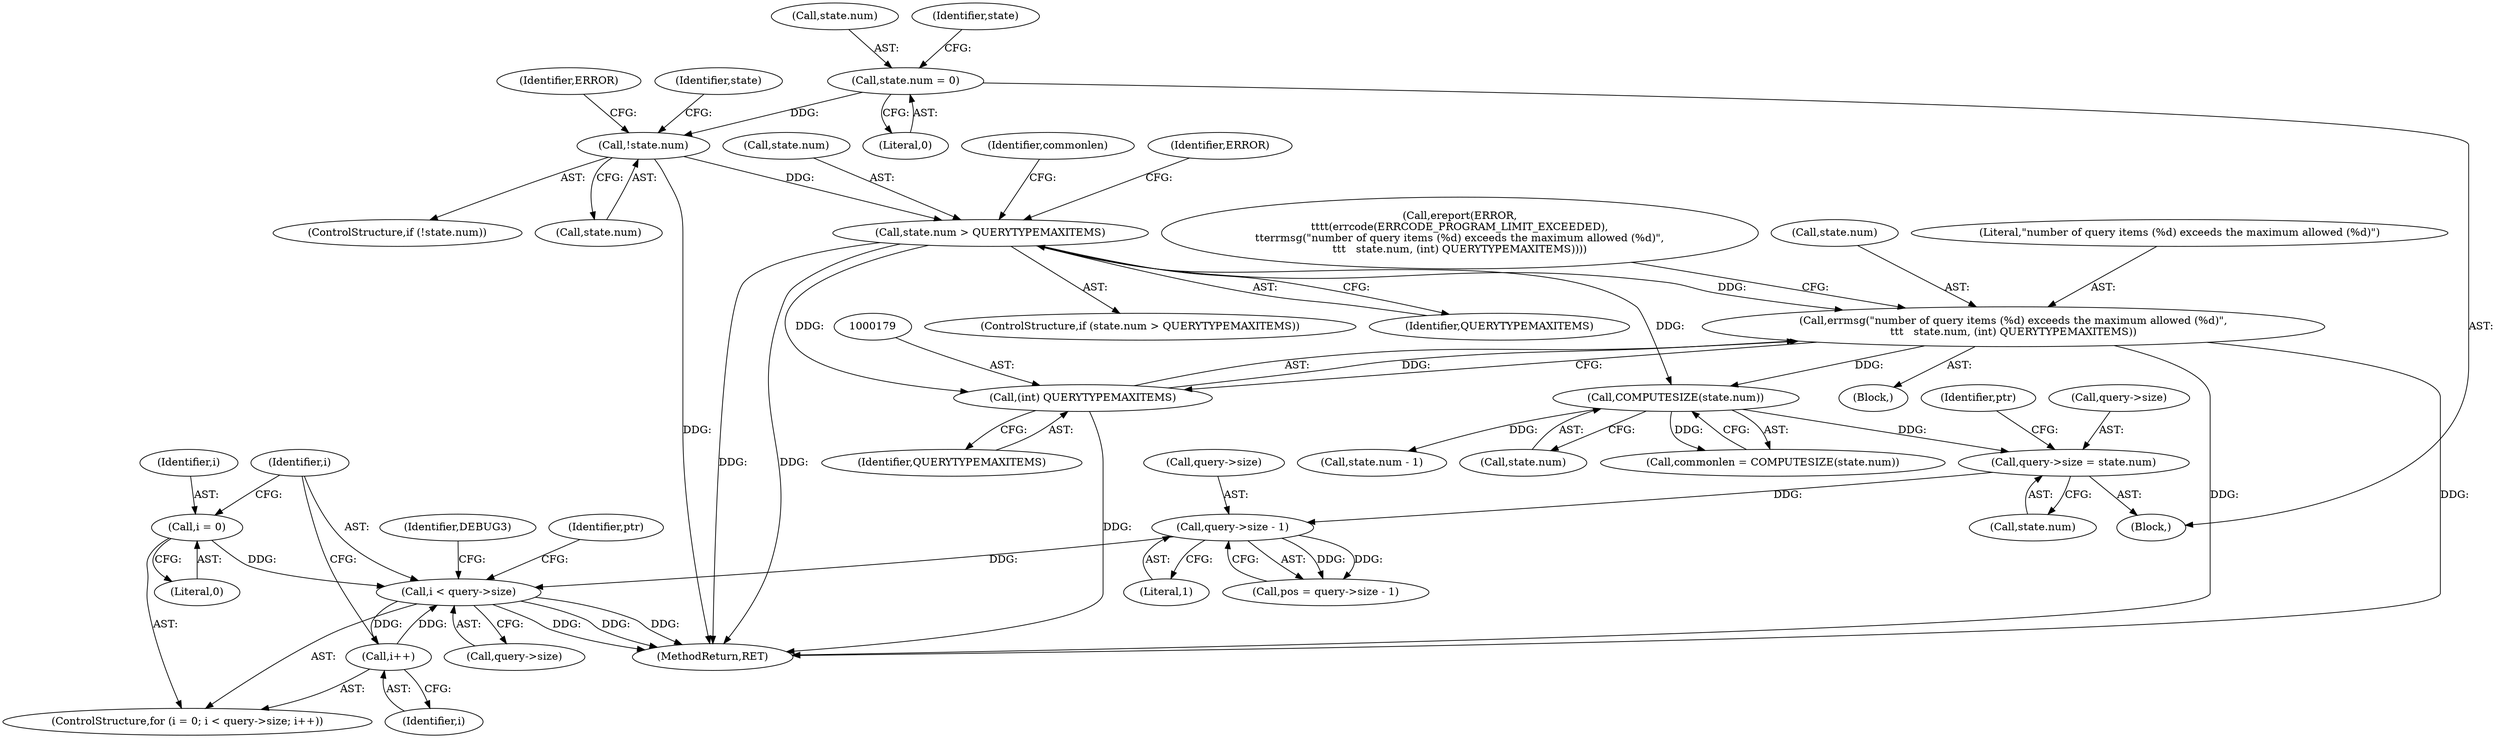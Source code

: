 digraph "0_postgres_31400a673325147e1205326008e32135a78b4d8a_5@pointer" {
"1000277" [label="(Call,i < query->size)"];
"1000274" [label="(Call,i = 0)"];
"1000282" [label="(Call,i++)"];
"1000277" [label="(Call,i < query->size)"];
"1000261" [label="(Call,query->size - 1)"];
"1000196" [label="(Call,query->size = state.num)"];
"1000183" [label="(Call,COMPUTESIZE(state.num))"];
"1000163" [label="(Call,state.num > QUERYTYPEMAXITEMS)"];
"1000151" [label="(Call,!state.num)"];
"1000137" [label="(Call,state.num = 0)"];
"1000173" [label="(Call,errmsg(\"number of query items (%d) exceeds the maximum allowed (%d)\",\n\t\t\t   state.num, (int) QUERYTYPEMAXITEMS))"];
"1000178" [label="(Call,(int) QUERYTYPEMAXITEMS)"];
"1000150" [label="(ControlStructure,if (!state.num))"];
"1000204" [label="(Identifier,ptr)"];
"1000137" [label="(Call,state.num = 0)"];
"1000318" [label="(Identifier,DEBUG3)"];
"1000261" [label="(Call,query->size - 1)"];
"1000283" [label="(Identifier,i)"];
"1000265" [label="(Literal,1)"];
"1000289" [label="(Identifier,ptr)"];
"1000141" [label="(Literal,0)"];
"1000151" [label="(Call,!state.num)"];
"1000162" [label="(ControlStructure,if (state.num > QUERYTYPEMAXITEMS))"];
"1000167" [label="(Identifier,QUERYTYPEMAXITEMS)"];
"1000273" [label="(ControlStructure,for (i = 0; i < query->size; i++))"];
"1000156" [label="(Identifier,ERROR)"];
"1000277" [label="(Call,i < query->size)"];
"1000184" [label="(Call,state.num)"];
"1000329" [label="(MethodReturn,RET)"];
"1000197" [label="(Call,query->size)"];
"1000164" [label="(Call,state.num)"];
"1000165" [label="(Identifier,state)"];
"1000152" [label="(Call,state.num)"];
"1000180" [label="(Identifier,QUERYTYPEMAXITEMS)"];
"1000276" [label="(Literal,0)"];
"1000175" [label="(Call,state.num)"];
"1000178" [label="(Call,(int) QUERYTYPEMAXITEMS)"];
"1000210" [label="(Call,state.num - 1)"];
"1000282" [label="(Call,i++)"];
"1000182" [label="(Identifier,commonlen)"];
"1000275" [label="(Identifier,i)"];
"1000262" [label="(Call,query->size)"];
"1000163" [label="(Call,state.num > QUERYTYPEMAXITEMS)"];
"1000170" [label="(Block,)"];
"1000174" [label="(Literal,\"number of query items (%d) exceeds the maximum allowed (%d)\")"];
"1000168" [label="(Call,ereport(ERROR,\n\t\t\t\t(errcode(ERRCODE_PROGRAM_LIMIT_EXCEEDED),\n\t\terrmsg(\"number of query items (%d) exceeds the maximum allowed (%d)\",\n\t\t\t   state.num, (int) QUERYTYPEMAXITEMS))))"];
"1000200" [label="(Call,state.num)"];
"1000278" [label="(Identifier,i)"];
"1000173" [label="(Call,errmsg(\"number of query items (%d) exceeds the maximum allowed (%d)\",\n\t\t\t   state.num, (int) QUERYTYPEMAXITEMS))"];
"1000183" [label="(Call,COMPUTESIZE(state.num))"];
"1000138" [label="(Call,state.num)"];
"1000279" [label="(Call,query->size)"];
"1000259" [label="(Call,pos = query->size - 1)"];
"1000169" [label="(Identifier,ERROR)"];
"1000103" [label="(Block,)"];
"1000196" [label="(Call,query->size = state.num)"];
"1000181" [label="(Call,commonlen = COMPUTESIZE(state.num))"];
"1000274" [label="(Call,i = 0)"];
"1000144" [label="(Identifier,state)"];
"1000277" -> "1000273"  [label="AST: "];
"1000277" -> "1000279"  [label="CFG: "];
"1000278" -> "1000277"  [label="AST: "];
"1000279" -> "1000277"  [label="AST: "];
"1000289" -> "1000277"  [label="CFG: "];
"1000318" -> "1000277"  [label="CFG: "];
"1000277" -> "1000329"  [label="DDG: "];
"1000277" -> "1000329"  [label="DDG: "];
"1000277" -> "1000329"  [label="DDG: "];
"1000274" -> "1000277"  [label="DDG: "];
"1000282" -> "1000277"  [label="DDG: "];
"1000261" -> "1000277"  [label="DDG: "];
"1000277" -> "1000282"  [label="DDG: "];
"1000274" -> "1000273"  [label="AST: "];
"1000274" -> "1000276"  [label="CFG: "];
"1000275" -> "1000274"  [label="AST: "];
"1000276" -> "1000274"  [label="AST: "];
"1000278" -> "1000274"  [label="CFG: "];
"1000282" -> "1000273"  [label="AST: "];
"1000282" -> "1000283"  [label="CFG: "];
"1000283" -> "1000282"  [label="AST: "];
"1000278" -> "1000282"  [label="CFG: "];
"1000261" -> "1000259"  [label="AST: "];
"1000261" -> "1000265"  [label="CFG: "];
"1000262" -> "1000261"  [label="AST: "];
"1000265" -> "1000261"  [label="AST: "];
"1000259" -> "1000261"  [label="CFG: "];
"1000261" -> "1000259"  [label="DDG: "];
"1000261" -> "1000259"  [label="DDG: "];
"1000196" -> "1000261"  [label="DDG: "];
"1000196" -> "1000103"  [label="AST: "];
"1000196" -> "1000200"  [label="CFG: "];
"1000197" -> "1000196"  [label="AST: "];
"1000200" -> "1000196"  [label="AST: "];
"1000204" -> "1000196"  [label="CFG: "];
"1000183" -> "1000196"  [label="DDG: "];
"1000183" -> "1000181"  [label="AST: "];
"1000183" -> "1000184"  [label="CFG: "];
"1000184" -> "1000183"  [label="AST: "];
"1000181" -> "1000183"  [label="CFG: "];
"1000183" -> "1000181"  [label="DDG: "];
"1000163" -> "1000183"  [label="DDG: "];
"1000173" -> "1000183"  [label="DDG: "];
"1000183" -> "1000210"  [label="DDG: "];
"1000163" -> "1000162"  [label="AST: "];
"1000163" -> "1000167"  [label="CFG: "];
"1000164" -> "1000163"  [label="AST: "];
"1000167" -> "1000163"  [label="AST: "];
"1000169" -> "1000163"  [label="CFG: "];
"1000182" -> "1000163"  [label="CFG: "];
"1000163" -> "1000329"  [label="DDG: "];
"1000163" -> "1000329"  [label="DDG: "];
"1000151" -> "1000163"  [label="DDG: "];
"1000163" -> "1000173"  [label="DDG: "];
"1000163" -> "1000178"  [label="DDG: "];
"1000151" -> "1000150"  [label="AST: "];
"1000151" -> "1000152"  [label="CFG: "];
"1000152" -> "1000151"  [label="AST: "];
"1000156" -> "1000151"  [label="CFG: "];
"1000165" -> "1000151"  [label="CFG: "];
"1000151" -> "1000329"  [label="DDG: "];
"1000137" -> "1000151"  [label="DDG: "];
"1000137" -> "1000103"  [label="AST: "];
"1000137" -> "1000141"  [label="CFG: "];
"1000138" -> "1000137"  [label="AST: "];
"1000141" -> "1000137"  [label="AST: "];
"1000144" -> "1000137"  [label="CFG: "];
"1000173" -> "1000170"  [label="AST: "];
"1000173" -> "1000178"  [label="CFG: "];
"1000174" -> "1000173"  [label="AST: "];
"1000175" -> "1000173"  [label="AST: "];
"1000178" -> "1000173"  [label="AST: "];
"1000168" -> "1000173"  [label="CFG: "];
"1000173" -> "1000329"  [label="DDG: "];
"1000173" -> "1000329"  [label="DDG: "];
"1000178" -> "1000173"  [label="DDG: "];
"1000178" -> "1000180"  [label="CFG: "];
"1000179" -> "1000178"  [label="AST: "];
"1000180" -> "1000178"  [label="AST: "];
"1000178" -> "1000329"  [label="DDG: "];
}
